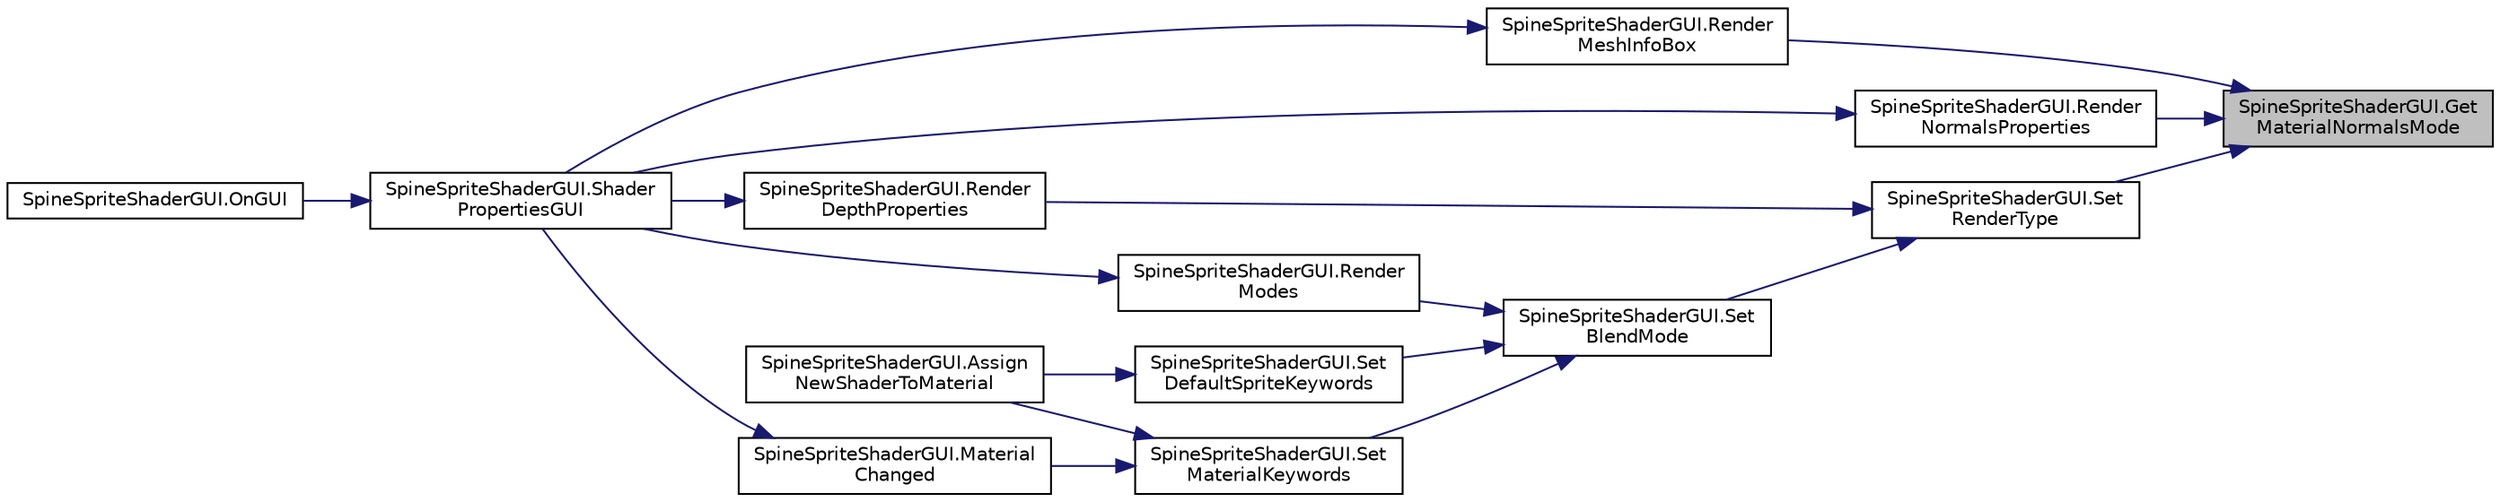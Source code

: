 digraph "SpineSpriteShaderGUI.GetMaterialNormalsMode"
{
 // LATEX_PDF_SIZE
  edge [fontname="Helvetica",fontsize="10",labelfontname="Helvetica",labelfontsize="10"];
  node [fontname="Helvetica",fontsize="10",shape=record];
  rankdir="RL";
  Node1 [label="SpineSpriteShaderGUI.Get\lMaterialNormalsMode",height=0.2,width=0.4,color="black", fillcolor="grey75", style="filled", fontcolor="black",tooltip=" "];
  Node1 -> Node2 [dir="back",color="midnightblue",fontsize="10",style="solid",fontname="Helvetica"];
  Node2 [label="SpineSpriteShaderGUI.Render\lMeshInfoBox",height=0.2,width=0.4,color="black", fillcolor="white", style="filled",URL="$class_spine_sprite_shader_g_u_i.html#aca105413ffa4d82e2a84f4348f15bd5c",tooltip=" "];
  Node2 -> Node3 [dir="back",color="midnightblue",fontsize="10",style="solid",fontname="Helvetica"];
  Node3 [label="SpineSpriteShaderGUI.Shader\lPropertiesGUI",height=0.2,width=0.4,color="black", fillcolor="white", style="filled",URL="$class_spine_sprite_shader_g_u_i.html#a1088235c84c163a78b1f71fd3327e179",tooltip=" "];
  Node3 -> Node4 [dir="back",color="midnightblue",fontsize="10",style="solid",fontname="Helvetica"];
  Node4 [label="SpineSpriteShaderGUI.OnGUI",height=0.2,width=0.4,color="black", fillcolor="white", style="filled",URL="$class_spine_sprite_shader_g_u_i.html#a998a43129f59c07e3924f5334311331d",tooltip=" "];
  Node1 -> Node5 [dir="back",color="midnightblue",fontsize="10",style="solid",fontname="Helvetica"];
  Node5 [label="SpineSpriteShaderGUI.Render\lNormalsProperties",height=0.2,width=0.4,color="black", fillcolor="white", style="filled",URL="$class_spine_sprite_shader_g_u_i.html#a52b58f54348fa17dff04bead7ff91ef7",tooltip=" "];
  Node5 -> Node3 [dir="back",color="midnightblue",fontsize="10",style="solid",fontname="Helvetica"];
  Node1 -> Node6 [dir="back",color="midnightblue",fontsize="10",style="solid",fontname="Helvetica"];
  Node6 [label="SpineSpriteShaderGUI.Set\lRenderType",height=0.2,width=0.4,color="black", fillcolor="white", style="filled",URL="$class_spine_sprite_shader_g_u_i.html#ab283961cc7f713c4d397be4319875a7e",tooltip=" "];
  Node6 -> Node7 [dir="back",color="midnightblue",fontsize="10",style="solid",fontname="Helvetica"];
  Node7 [label="SpineSpriteShaderGUI.Render\lDepthProperties",height=0.2,width=0.4,color="black", fillcolor="white", style="filled",URL="$class_spine_sprite_shader_g_u_i.html#ada506846144a9b660bbbb52692b52eba",tooltip=" "];
  Node7 -> Node3 [dir="back",color="midnightblue",fontsize="10",style="solid",fontname="Helvetica"];
  Node6 -> Node8 [dir="back",color="midnightblue",fontsize="10",style="solid",fontname="Helvetica"];
  Node8 [label="SpineSpriteShaderGUI.Set\lBlendMode",height=0.2,width=0.4,color="black", fillcolor="white", style="filled",URL="$class_spine_sprite_shader_g_u_i.html#aa55a772059b600393ee0aeb23dc1a27e",tooltip=" "];
  Node8 -> Node9 [dir="back",color="midnightblue",fontsize="10",style="solid",fontname="Helvetica"];
  Node9 [label="SpineSpriteShaderGUI.Render\lModes",height=0.2,width=0.4,color="black", fillcolor="white", style="filled",URL="$class_spine_sprite_shader_g_u_i.html#a99deda42205ebd0acbe7a4f42ca3acf4",tooltip=" "];
  Node9 -> Node3 [dir="back",color="midnightblue",fontsize="10",style="solid",fontname="Helvetica"];
  Node8 -> Node10 [dir="back",color="midnightblue",fontsize="10",style="solid",fontname="Helvetica"];
  Node10 [label="SpineSpriteShaderGUI.Set\lDefaultSpriteKeywords",height=0.2,width=0.4,color="black", fillcolor="white", style="filled",URL="$class_spine_sprite_shader_g_u_i.html#a530b726bcb7f7b65f4f1a8a4b84971b8",tooltip=" "];
  Node10 -> Node11 [dir="back",color="midnightblue",fontsize="10",style="solid",fontname="Helvetica"];
  Node11 [label="SpineSpriteShaderGUI.Assign\lNewShaderToMaterial",height=0.2,width=0.4,color="black", fillcolor="white", style="filled",URL="$class_spine_sprite_shader_g_u_i.html#ada3e0513f18e6f4bdc1d30f1f6575409",tooltip=" "];
  Node8 -> Node12 [dir="back",color="midnightblue",fontsize="10",style="solid",fontname="Helvetica"];
  Node12 [label="SpineSpriteShaderGUI.Set\lMaterialKeywords",height=0.2,width=0.4,color="black", fillcolor="white", style="filled",URL="$class_spine_sprite_shader_g_u_i.html#aa6a2258be20d2d5f250955067280db1f",tooltip=" "];
  Node12 -> Node11 [dir="back",color="midnightblue",fontsize="10",style="solid",fontname="Helvetica"];
  Node12 -> Node13 [dir="back",color="midnightblue",fontsize="10",style="solid",fontname="Helvetica"];
  Node13 [label="SpineSpriteShaderGUI.Material\lChanged",height=0.2,width=0.4,color="black", fillcolor="white", style="filled",URL="$class_spine_sprite_shader_g_u_i.html#a462da0f64fc27d12de7734539605045c",tooltip=" "];
  Node13 -> Node3 [dir="back",color="midnightblue",fontsize="10",style="solid",fontname="Helvetica"];
}
